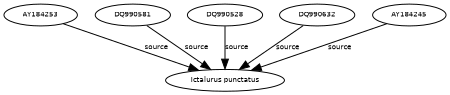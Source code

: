 digraph G {
size="3,3";
node [fontsize=7, fontname="Helvetica"];
edge [fontsize=7, fontname="Helvetica"];
node0 [label="Ictalurus punctatus", width=0.27433100247,height=0.27433100247];
node1 [label="AY184253", width=0.27433100247,height=0.27433100247];
node2 [label="DQ990581", width=0.27433100247,height=0.27433100247];
node3 [label="DQ990528", width=0.27433100247,height=0.27433100247];
node4 [label="DQ990632", width=0.27433100247,height=0.27433100247];
node5 [label="AY184245", width=0.27433100247,height=0.27433100247];
node1 -> node0 [label="source"];
node2 -> node0 [label="source"];
node3 -> node0 [label="source"];
node4 -> node0 [label="source"];
node5 -> node0 [label="source"];
}

